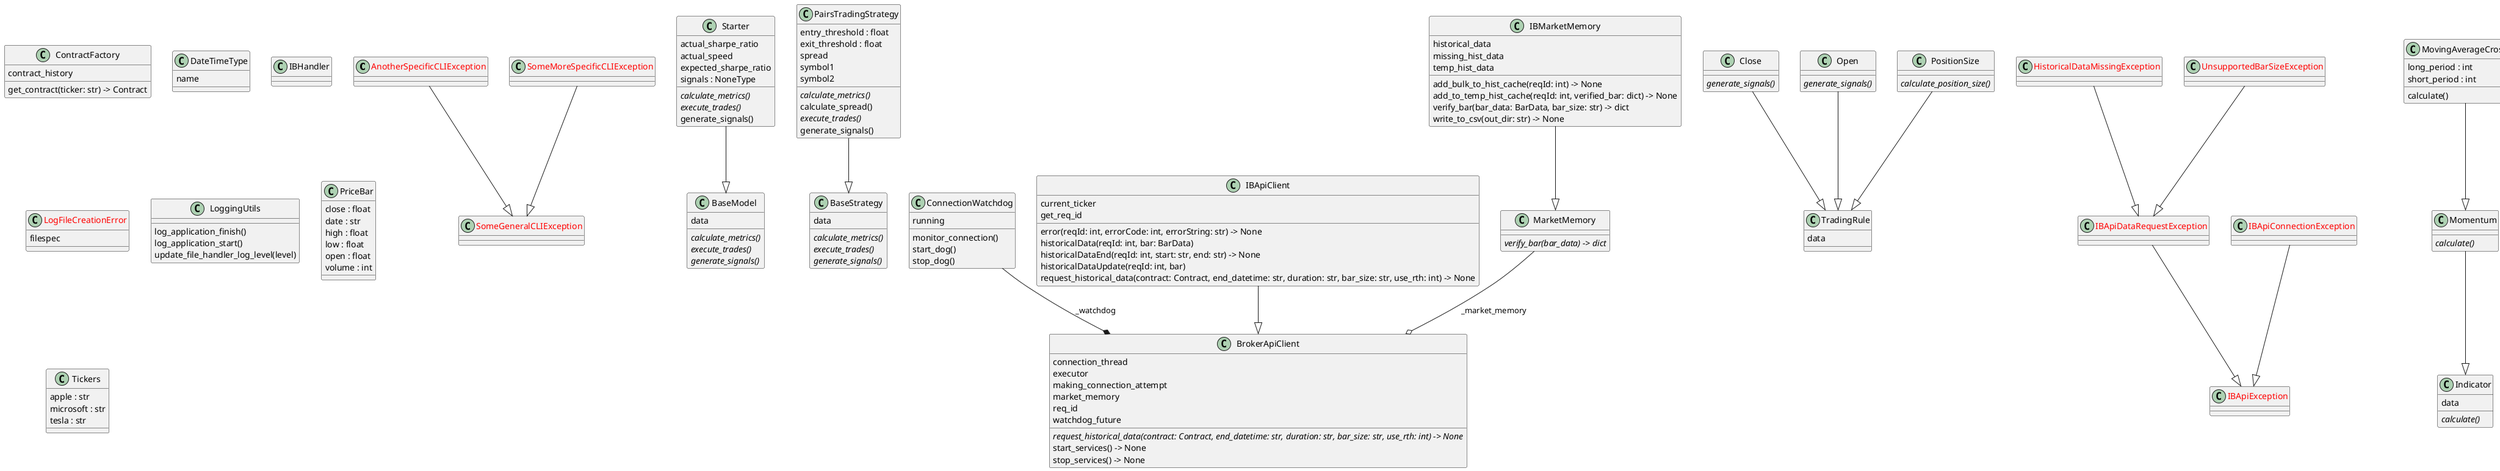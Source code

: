 @startuml classes_marketscout
set namespaceSeparator none
class "<color:red>AnotherSpecificCLIException</color>" as src.utils.cli.cli_exceptions.AnotherSpecificCLIException {
}
class "BaseModel" as src.models.starter.BaseModel {
  data
  {abstract}calculate_metrics()
  {abstract}execute_trades()
  {abstract}generate_signals()
}
class "BaseStrategy" as src.models.strategies.base_strategy.BaseStrategy {
  data
  {abstract}calculate_metrics()
  {abstract}execute_trades()
  {abstract}generate_signals()
}
class "BrokerApiClient" as src.api.brokerage.client.BrokerApiClient {
  connection_thread
  executor
  making_connection_attempt
  market_memory
  req_id
  watchdog_future
  {abstract}request_historical_data(contract: Contract, end_datetime: str, duration: str, bar_size: str, use_rth: int) -> None
  start_services() -> None
  stop_services() -> None
}
class "Close" as src.models.strategies.rule.Close {
  {abstract}generate_signals()
}
class "ConnectionWatchdog" as src.api.ib_utils.ConnectionWatchdog {
  running
  monitor_connection()
  start_dog()
  stop_dog()
}
class "ContractFactory" as src.models.order.ContractFactory {
  contract_history
  get_contract(ticker: str) -> Contract
}
class "DateTimeType" as src.utils.references.DateTimeType {
  name
}
class "<color:red>HistoricalDataMissingException</color>" as src.api.ib_api_exception.HistoricalDataMissingException {
}
class "IBApiClient" as src.api.ib.IBApiClient {
  current_ticker
  get_req_id
  error(reqId: int, errorCode: int, errorString: str) -> None
  historicalData(reqId: int, bar: BarData)
  historicalDataEnd(reqId: int, start: str, end: str) -> None
  historicalDataUpdate(reqId: int, bar)
  request_historical_data(contract: Contract, end_datetime: str, duration: str, bar_size: str, use_rth: int) -> None
}
class "<color:red>IBApiConnectionException</color>" as src.api.ib_api_exception.IBApiConnectionException {
}
class "<color:red>IBApiDataRequestException</color>" as src.api.ib_api_exception.IBApiDataRequestException {
}
class "<color:red>IBApiException</color>" as src.api.ib_api_exception.IBApiException {
}
class "IBHandler" as src.handlers.ib_handler.IBHandler {
}
class "IBMarketMemory" as src.api.ib_utils.IBMarketMemory {
  historical_data
  missing_hist_data
  temp_hist_data
  add_bulk_to_hist_cache(reqId: int) -> None
  add_to_temp_hist_cache(reqId: int, verified_bar: dict) -> None
  verify_bar(bar_data: BarData, bar_size: str) -> dict
  write_to_csv(out_dir: str) -> None
}
class "Indicator" as src.models.indicator.Indicator {
  data
  {abstract}calculate()
}
class "<color:red>LogFileCreationError</color>" as src.utils.logging_utils.LogFileCreationError {
  filespec
}
class "LoggingUtils" as src.utils.logging_utils.LoggingUtils {
  log_application_finish()
  log_application_start()
  update_file_handler_log_level(level)
}
class "MarketMemory" as src.api.ib_utils.MarketMemory {
  {abstract}verify_bar(bar_data) -> dict
}
class "Momentum" as src.models.indicator.Momentum {
  {abstract}calculate()
}
class "MovingAverageCrossover" as src.models.indicator.MovingAverageCrossover {
  long_period : int
  short_period : int
  calculate()
}
class "Open" as src.models.strategies.rule.Open {
  {abstract}generate_signals()
}
class "PairsTradingStrategy" as src.models.strategies.pairs_trading.PairsTradingStrategy {
  entry_threshold : float
  exit_threshold : float
  spread
  symbol1
  symbol2
  {abstract}calculate_metrics()
  calculate_spread()
  {abstract}execute_trades()
  generate_signals()
}
class "PositionSize" as src.models.strategies.rule.PositionSize {
  {abstract}calculate_position_size()
}
class "PriceBar" as src.utils.references.PriceBar {
  close : float
  date : str
  high : float
  low : float
  open : float
  volume : int
}
class "<color:red>SomeGeneralCLIException</color>" as src.utils.cli.cli_exceptions.SomeGeneralCLIException {
}
class "<color:red>SomeMoreSpecificCLIException</color>" as src.utils.cli.cli_exceptions.SomeMoreSpecificCLIException {
}
class "Starter" as src.models.starter.Starter {
  actual_sharpe_ratio
  actual_speed
  expected_sharpe_ratio
  signals : NoneType
  {abstract}calculate_metrics()
  {abstract}execute_trades()
  generate_signals()
}
class "Tickers" as src.utils.references.Tickers {
  apple : str
  microsoft : str
  tesla : str
}
class "TradingRule" as src.models.strategies.rule.TradingRule {
  data
}
class "<color:red>UnsupportedBarSizeException</color>" as src.api.ib_api_exception.UnsupportedBarSizeException {
}
src.api.ib.IBApiClient --|> src.api.brokerage.client.BrokerApiClient
src.api.ib_api_exception.HistoricalDataMissingException --|> src.api.ib_api_exception.IBApiDataRequestException
src.api.ib_api_exception.IBApiConnectionException --|> src.api.ib_api_exception.IBApiException
src.api.ib_api_exception.IBApiDataRequestException --|> src.api.ib_api_exception.IBApiException
src.api.ib_api_exception.UnsupportedBarSizeException --|> src.api.ib_api_exception.IBApiDataRequestException
src.api.ib_utils.IBMarketMemory --|> src.api.ib_utils.MarketMemory
src.models.indicator.Momentum --|> src.models.indicator.Indicator
src.models.indicator.MovingAverageCrossover --|> src.models.indicator.Momentum
src.models.starter.Starter --|> src.models.starter.BaseModel
src.models.strategies.pairs_trading.PairsTradingStrategy --|> src.models.strategies.base_strategy.BaseStrategy
src.models.strategies.rule.Close --|> src.models.strategies.rule.TradingRule
src.models.strategies.rule.Open --|> src.models.strategies.rule.TradingRule
src.models.strategies.rule.PositionSize --|> src.models.strategies.rule.TradingRule
src.utils.cli.cli_exceptions.AnotherSpecificCLIException --|> src.utils.cli.cli_exceptions.SomeGeneralCLIException
src.utils.cli.cli_exceptions.SomeMoreSpecificCLIException --|> src.utils.cli.cli_exceptions.SomeGeneralCLIException
src.api.ib_utils.ConnectionWatchdog --* src.api.brokerage.client.BrokerApiClient : _watchdog
src.api.ib_utils.MarketMemory --o src.api.brokerage.client.BrokerApiClient : _market_memory
@enduml

